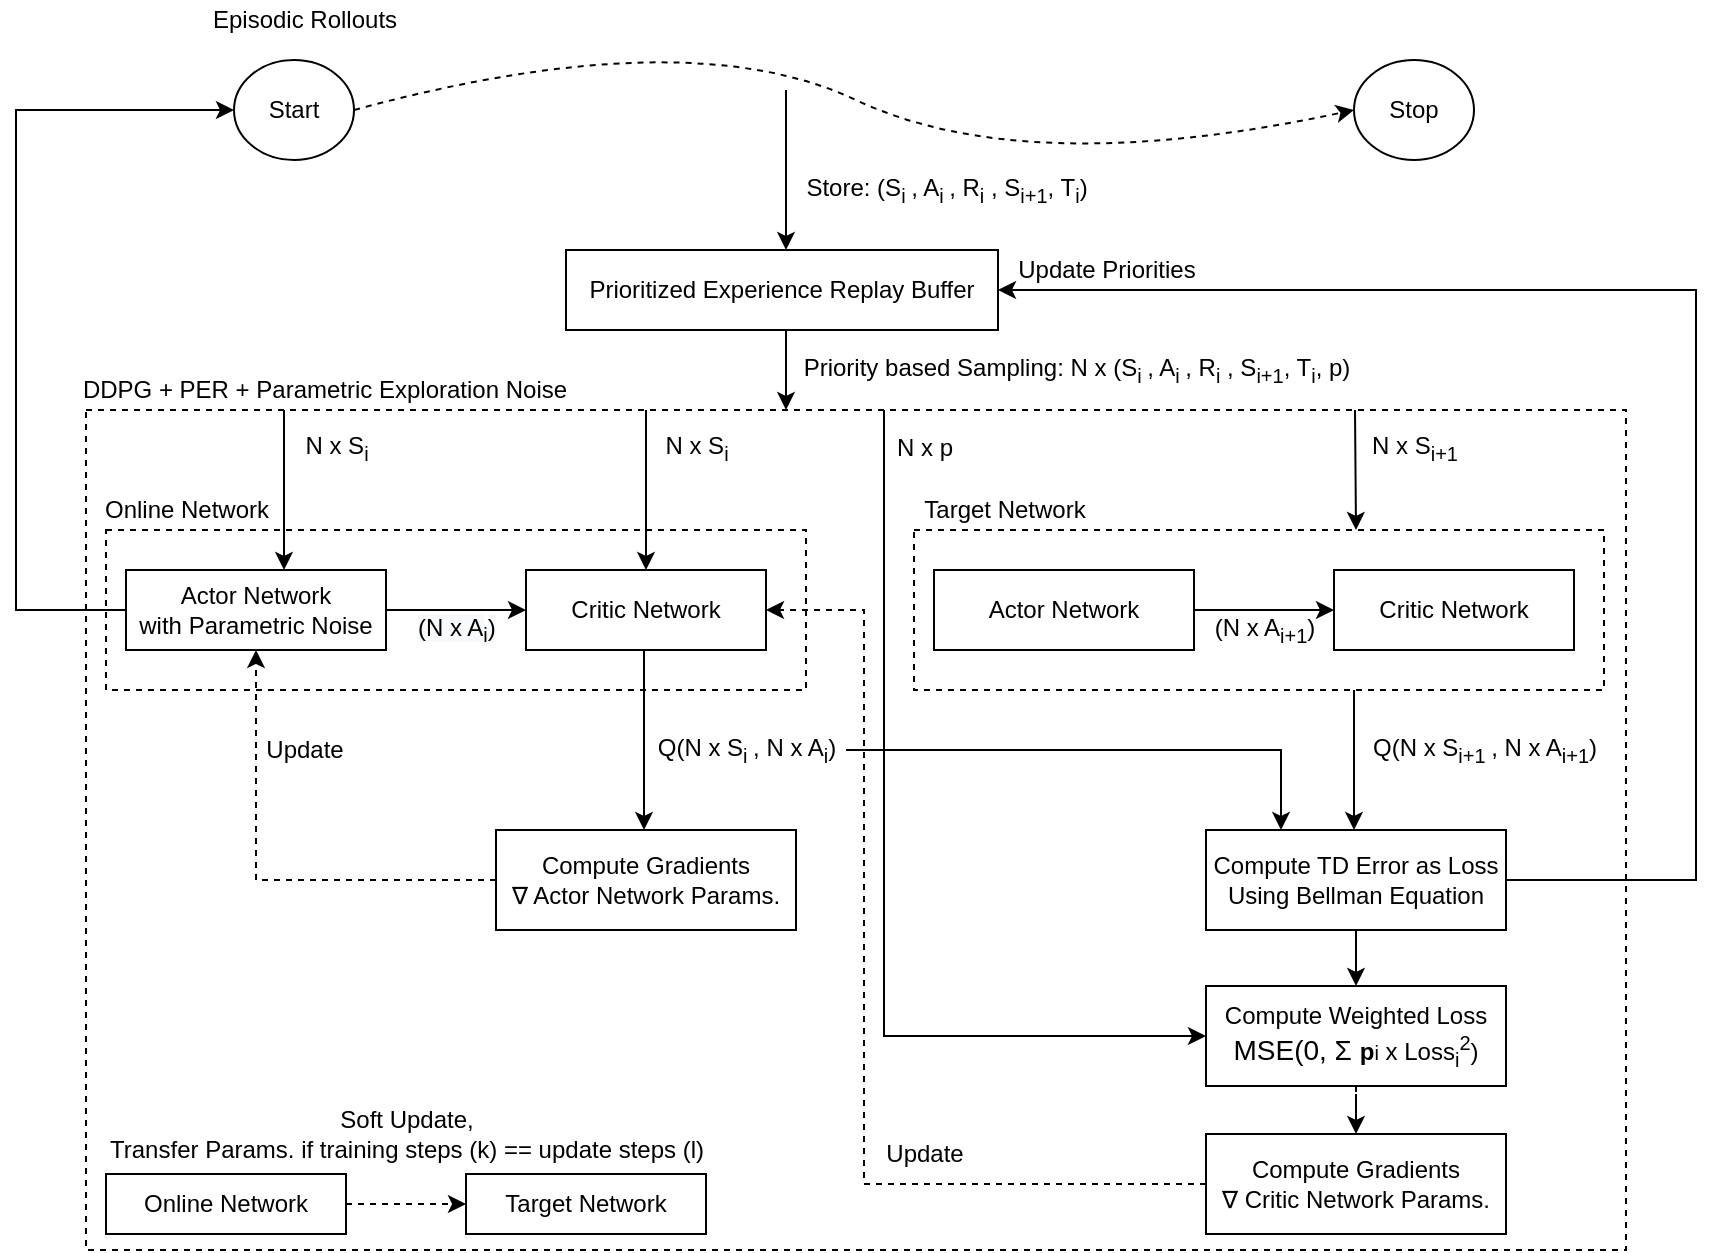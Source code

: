 <mxfile version="16.5.2" type="device"><diagram id="kTRMjmsaQn8JlxM7AO75" name="Page-1"><mxGraphModel dx="2031" dy="1123" grid="1" gridSize="10" guides="1" tooltips="1" connect="1" arrows="1" fold="1" page="1" pageScale="1" pageWidth="1169" pageHeight="827" math="0" shadow="0"><root><mxCell id="0"/><mxCell id="1" parent="0"/><mxCell id="9P8VMHmREc_Mkh1Rg7YN-19" value="" style="rounded=0;whiteSpace=wrap;html=1;dashed=1;" parent="1" vertex="1"><mxGeometry x="195" y="306" width="770" height="420" as="geometry"/></mxCell><mxCell id="9P8VMHmREc_Mkh1Rg7YN-13" value="" style="rounded=0;whiteSpace=wrap;html=1;dashed=1;" parent="1" vertex="1"><mxGeometry x="205" y="366" width="350" height="80" as="geometry"/></mxCell><mxCell id="9P8VMHmREc_Mkh1Rg7YN-2" value="Episodic Rollouts" style="text;html=1;align=center;verticalAlign=middle;resizable=0;points=[];autosize=1;strokeColor=none;fillColor=none;" parent="1" vertex="1"><mxGeometry x="249" y="101" width="110" height="20" as="geometry"/></mxCell><mxCell id="9P8VMHmREc_Mkh1Rg7YN-3" value="Start" style="ellipse;whiteSpace=wrap;html=1;" parent="1" vertex="1"><mxGeometry x="269" y="131" width="60" height="50" as="geometry"/></mxCell><mxCell id="9P8VMHmREc_Mkh1Rg7YN-4" value="Stop" style="ellipse;whiteSpace=wrap;html=1;" parent="1" vertex="1"><mxGeometry x="829" y="131" width="60" height="50" as="geometry"/></mxCell><mxCell id="9P8VMHmREc_Mkh1Rg7YN-5" value="" style="curved=1;endArrow=classic;html=1;rounded=0;entryX=0;entryY=0.5;entryDx=0;entryDy=0;exitX=1;exitY=0.5;exitDx=0;exitDy=0;dashed=1;" parent="1" source="9P8VMHmREc_Mkh1Rg7YN-3" target="9P8VMHmREc_Mkh1Rg7YN-4" edge="1"><mxGeometry width="50" height="50" relative="1" as="geometry"><mxPoint x="545" y="441" as="sourcePoint"/><mxPoint x="595" y="391" as="targetPoint"/><Array as="points"><mxPoint x="495" y="111"/><mxPoint x="665" y="191"/></Array></mxGeometry></mxCell><mxCell id="9P8VMHmREc_Mkh1Rg7YN-63" style="edgeStyle=orthogonalEdgeStyle;rounded=0;orthogonalLoop=1;jettySize=auto;html=1;entryX=0;entryY=0.5;entryDx=0;entryDy=0;fontSize=12;fontColor=#000000;" parent="1" target="9P8VMHmREc_Mkh1Rg7YN-44" edge="1"><mxGeometry relative="1" as="geometry"><mxPoint x="594" y="306" as="sourcePoint"/><Array as="points"><mxPoint x="594" y="619"/></Array></mxGeometry></mxCell><mxCell id="9P8VMHmREc_Mkh1Rg7YN-6" value="Prioritized Experience Replay Buffer" style="rounded=0;whiteSpace=wrap;html=1;" parent="1" vertex="1"><mxGeometry x="435" y="226" width="216" height="40" as="geometry"/></mxCell><mxCell id="9P8VMHmREc_Mkh1Rg7YN-7" value="" style="endArrow=classic;html=1;rounded=0;" parent="1" edge="1"><mxGeometry width="50" height="50" relative="1" as="geometry"><mxPoint x="545" y="146" as="sourcePoint"/><mxPoint x="545" y="226" as="targetPoint"/></mxGeometry></mxCell><mxCell id="9P8VMHmREc_Mkh1Rg7YN-8" value="Store: (S&lt;sub&gt;i &lt;/sub&gt;, A&lt;sub&gt;i&amp;nbsp;&lt;/sub&gt;, R&lt;sub&gt;i&lt;/sub&gt; , S&lt;sub&gt;i+1&lt;/sub&gt;, T&lt;sub&gt;i&lt;/sub&gt;)" style="text;html=1;align=center;verticalAlign=middle;resizable=0;points=[];autosize=1;strokeColor=none;fillColor=none;" parent="1" vertex="1"><mxGeometry x="545" y="186" width="160" height="20" as="geometry"/></mxCell><mxCell id="9P8VMHmREc_Mkh1Rg7YN-9" value="" style="endArrow=classic;html=1;rounded=0;" parent="1" edge="1"><mxGeometry width="50" height="50" relative="1" as="geometry"><mxPoint x="545" y="266" as="sourcePoint"/><mxPoint x="545" y="306" as="targetPoint"/></mxGeometry></mxCell><mxCell id="9P8VMHmREc_Mkh1Rg7YN-10" value="Priority based Sampling: N x (S&lt;sub&gt;i &lt;/sub&gt;, A&lt;sub&gt;i&amp;nbsp;&lt;/sub&gt;, R&lt;sub&gt;i&lt;/sub&gt; , S&lt;sub&gt;i+1&lt;/sub&gt;, T&lt;sub&gt;i&lt;/sub&gt;, p)" style="text;html=1;align=center;verticalAlign=middle;resizable=0;points=[];autosize=1;strokeColor=none;fillColor=none;" parent="1" vertex="1"><mxGeometry x="545" y="276" width="290" height="20" as="geometry"/></mxCell><mxCell id="9P8VMHmREc_Mkh1Rg7YN-30" style="edgeStyle=orthogonalEdgeStyle;rounded=0;orthogonalLoop=1;jettySize=auto;html=1;exitX=1;exitY=0.5;exitDx=0;exitDy=0;" parent="1" source="9P8VMHmREc_Mkh1Rg7YN-11" target="9P8VMHmREc_Mkh1Rg7YN-12" edge="1"><mxGeometry relative="1" as="geometry"/></mxCell><mxCell id="Rht7CfVV_jIbEI_AUJKI-2" style="edgeStyle=orthogonalEdgeStyle;rounded=0;orthogonalLoop=1;jettySize=auto;html=1;exitX=0;exitY=0.5;exitDx=0;exitDy=0;entryX=0;entryY=0.5;entryDx=0;entryDy=0;" edge="1" parent="1" source="9P8VMHmREc_Mkh1Rg7YN-11" target="9P8VMHmREc_Mkh1Rg7YN-3"><mxGeometry relative="1" as="geometry"><Array as="points"><mxPoint x="160" y="406"/><mxPoint x="160" y="156"/></Array></mxGeometry></mxCell><mxCell id="9P8VMHmREc_Mkh1Rg7YN-11" value="Actor Network&lt;br&gt;with Parametric Noise" style="rounded=0;whiteSpace=wrap;html=1;" parent="1" vertex="1"><mxGeometry x="215" y="386" width="130" height="40" as="geometry"/></mxCell><mxCell id="9P8VMHmREc_Mkh1Rg7YN-12" value="Critic Network" style="rounded=0;whiteSpace=wrap;html=1;" parent="1" vertex="1"><mxGeometry x="415" y="386" width="120" height="40" as="geometry"/></mxCell><mxCell id="9P8VMHmREc_Mkh1Rg7YN-14" value="Online Network" style="text;html=1;align=center;verticalAlign=middle;resizable=0;points=[];autosize=1;strokeColor=none;fillColor=none;" parent="1" vertex="1"><mxGeometry x="195" y="346" width="100" height="20" as="geometry"/></mxCell><mxCell id="9P8VMHmREc_Mkh1Rg7YN-18" value="Target Network" style="text;html=1;align=center;verticalAlign=middle;resizable=0;points=[];autosize=1;strokeColor=none;fillColor=none;" parent="1" vertex="1"><mxGeometry x="604" y="346" width="100" height="20" as="geometry"/></mxCell><mxCell id="9P8VMHmREc_Mkh1Rg7YN-20" value="" style="endArrow=classic;html=1;rounded=0;" parent="1" edge="1"><mxGeometry width="50" height="50" relative="1" as="geometry"><mxPoint x="294" y="306" as="sourcePoint"/><mxPoint x="294" y="386" as="targetPoint"/></mxGeometry></mxCell><mxCell id="9P8VMHmREc_Mkh1Rg7YN-21" value="" style="endArrow=classic;html=1;rounded=0;entryX=0.5;entryY=0;entryDx=0;entryDy=0;" parent="1" target="9P8VMHmREc_Mkh1Rg7YN-12" edge="1"><mxGeometry width="50" height="50" relative="1" as="geometry"><mxPoint x="475" y="306" as="sourcePoint"/><mxPoint x="475" y="386" as="targetPoint"/></mxGeometry></mxCell><mxCell id="9P8VMHmREc_Mkh1Rg7YN-23" value="" style="endArrow=classic;html=1;rounded=0;" parent="1" edge="1"><mxGeometry width="50" height="50" relative="1" as="geometry"><mxPoint x="829.5" y="306" as="sourcePoint"/><mxPoint x="830" y="366" as="targetPoint"/></mxGeometry></mxCell><mxCell id="9P8VMHmREc_Mkh1Rg7YN-24" value="N x S&lt;sub&gt;i&lt;/sub&gt;" style="text;html=1;align=center;verticalAlign=middle;resizable=0;points=[];autosize=1;strokeColor=none;fillColor=none;" parent="1" vertex="1"><mxGeometry x="295" y="315" width="50" height="20" as="geometry"/></mxCell><mxCell id="9P8VMHmREc_Mkh1Rg7YN-25" value="N x S&lt;sub&gt;i&lt;/sub&gt;" style="text;html=1;align=center;verticalAlign=middle;resizable=0;points=[];autosize=1;strokeColor=none;fillColor=none;" parent="1" vertex="1"><mxGeometry x="475" y="315" width="50" height="20" as="geometry"/></mxCell><mxCell id="9P8VMHmREc_Mkh1Rg7YN-27" value="N x S&lt;sub&gt;i+1&lt;/sub&gt;" style="text;html=1;align=center;verticalAlign=middle;resizable=0;points=[];autosize=1;strokeColor=none;fillColor=none;" parent="1" vertex="1"><mxGeometry x="829" y="315" width="60" height="20" as="geometry"/></mxCell><mxCell id="9P8VMHmREc_Mkh1Rg7YN-32" value="" style="endArrow=classic;html=1;rounded=0;" parent="1" edge="1"><mxGeometry width="50" height="50" relative="1" as="geometry"><mxPoint x="474" y="426" as="sourcePoint"/><mxPoint x="474" y="516" as="targetPoint"/></mxGeometry></mxCell><mxCell id="9P8VMHmREc_Mkh1Rg7YN-42" style="edgeStyle=orthogonalEdgeStyle;rounded=0;orthogonalLoop=1;jettySize=auto;html=1;entryX=0.25;entryY=0;entryDx=0;entryDy=0;fontSize=12;fontColor=#000000;" parent="1" source="9P8VMHmREc_Mkh1Rg7YN-33" target="9P8VMHmREc_Mkh1Rg7YN-41" edge="1"><mxGeometry relative="1" as="geometry"/></mxCell><mxCell id="9P8VMHmREc_Mkh1Rg7YN-33" value="Q(N x S&lt;sub&gt;i&amp;nbsp;&lt;/sub&gt;, N x A&lt;sub&gt;i&lt;/sub&gt;)" style="text;html=1;align=center;verticalAlign=middle;resizable=0;points=[];autosize=1;strokeColor=none;fillColor=none;" parent="1" vertex="1"><mxGeometry x="475" y="466" width="100" height="20" as="geometry"/></mxCell><mxCell id="9P8VMHmREc_Mkh1Rg7YN-35" style="edgeStyle=orthogonalEdgeStyle;rounded=0;orthogonalLoop=1;jettySize=auto;html=1;entryX=0.5;entryY=1;entryDx=0;entryDy=0;fontSize=12;fontColor=#000000;dashed=1;" parent="1" source="9P8VMHmREc_Mkh1Rg7YN-34" target="9P8VMHmREc_Mkh1Rg7YN-11" edge="1"><mxGeometry relative="1" as="geometry"/></mxCell><mxCell id="9P8VMHmREc_Mkh1Rg7YN-34" value="Compute Gradients&lt;br&gt;&lt;span style=&quot;font-family: &amp;#34;arial&amp;#34; , sans-serif ; text-align: left&quot;&gt;&lt;font style=&quot;font-size: 12px&quot;&gt;∇ Actor Network Params.&lt;/font&gt;&lt;/span&gt;" style="rounded=0;whiteSpace=wrap;html=1;" parent="1" vertex="1"><mxGeometry x="400" y="516" width="150" height="50" as="geometry"/></mxCell><mxCell id="9P8VMHmREc_Mkh1Rg7YN-36" value="Update" style="text;html=1;align=center;verticalAlign=middle;resizable=0;points=[];autosize=1;strokeColor=none;fillColor=none;fontSize=12;fontColor=#000000;" parent="1" vertex="1"><mxGeometry x="279" y="466" width="50" height="20" as="geometry"/></mxCell><mxCell id="9P8VMHmREc_Mkh1Rg7YN-39" value="" style="endArrow=classic;html=1;rounded=0;" parent="1" edge="1"><mxGeometry width="50" height="50" relative="1" as="geometry"><mxPoint x="829" y="446" as="sourcePoint"/><mxPoint x="829" y="516" as="targetPoint"/></mxGeometry></mxCell><mxCell id="9P8VMHmREc_Mkh1Rg7YN-40" value="Q(N x S&lt;sub&gt;i+1&amp;nbsp;&lt;/sub&gt;, N x A&lt;sub&gt;i+1&lt;/sub&gt;)" style="text;html=1;align=center;verticalAlign=middle;resizable=0;points=[];autosize=1;strokeColor=none;fillColor=none;" parent="1" vertex="1"><mxGeometry x="829" y="466" width="130" height="20" as="geometry"/></mxCell><mxCell id="9P8VMHmREc_Mkh1Rg7YN-45" style="edgeStyle=orthogonalEdgeStyle;rounded=0;orthogonalLoop=1;jettySize=auto;html=1;fontSize=12;fontColor=#000000;" parent="1" source="9P8VMHmREc_Mkh1Rg7YN-41" target="9P8VMHmREc_Mkh1Rg7YN-44" edge="1"><mxGeometry relative="1" as="geometry"/></mxCell><mxCell id="Rht7CfVV_jIbEI_AUJKI-1" style="edgeStyle=orthogonalEdgeStyle;rounded=0;orthogonalLoop=1;jettySize=auto;html=1;entryX=1;entryY=0.5;entryDx=0;entryDy=0;" edge="1" parent="1" source="9P8VMHmREc_Mkh1Rg7YN-41" target="9P8VMHmREc_Mkh1Rg7YN-6"><mxGeometry relative="1" as="geometry"><Array as="points"><mxPoint x="1000" y="541"/><mxPoint x="1000" y="246"/></Array></mxGeometry></mxCell><mxCell id="9P8VMHmREc_Mkh1Rg7YN-41" value="Compute TD Error as Loss&lt;br&gt;Using Bellman Equation" style="rounded=0;whiteSpace=wrap;html=1;" parent="1" vertex="1"><mxGeometry x="755" y="516" width="150" height="50" as="geometry"/></mxCell><mxCell id="9P8VMHmREc_Mkh1Rg7YN-43" value="DDPG + PER + Parametric Exploration Noise" style="text;html=1;align=center;verticalAlign=middle;resizable=0;points=[];autosize=1;strokeColor=none;fillColor=none;fontSize=12;fontColor=#000000;" parent="1" vertex="1"><mxGeometry x="184" y="286" width="260" height="20" as="geometry"/></mxCell><mxCell id="9P8VMHmREc_Mkh1Rg7YN-54" style="edgeStyle=orthogonalEdgeStyle;rounded=0;orthogonalLoop=1;jettySize=auto;html=1;entryX=0.5;entryY=0;entryDx=0;entryDy=0;dashed=1;fontSize=12;fontColor=#000000;" parent="1" source="9P8VMHmREc_Mkh1Rg7YN-44" target="9P8VMHmREc_Mkh1Rg7YN-52" edge="1"><mxGeometry relative="1" as="geometry"/></mxCell><mxCell id="9P8VMHmREc_Mkh1Rg7YN-44" value="Compute Weighted Loss&lt;br&gt;&lt;span style=&quot;font-family: &amp;#34;arial&amp;#34; , sans-serif ; font-size: 14px ; text-align: left&quot;&gt;MSE(0, Σ&lt;/span&gt;&lt;b style=&quot;font-family: &amp;#34;arial&amp;#34; , sans-serif ; font-size: 14px ; text-align: left&quot;&gt;&amp;nbsp;&lt;/b&gt;&lt;b style=&quot;font-family: &amp;#34;arial&amp;#34; , sans-serif ; text-align: left&quot;&gt;p&lt;/b&gt;&lt;span style=&quot;font-size: 10px&quot;&gt;i&lt;/span&gt;&amp;nbsp;x Loss&lt;sub&gt;i&lt;/sub&gt;&lt;sup&gt;2&lt;/sup&gt;)" style="rounded=0;whiteSpace=wrap;html=1;" parent="1" vertex="1"><mxGeometry x="755" y="594" width="150" height="50" as="geometry"/></mxCell><mxCell id="9P8VMHmREc_Mkh1Rg7YN-47" value="Update" style="text;html=1;align=center;verticalAlign=middle;resizable=0;points=[];autosize=1;strokeColor=none;fillColor=none;fontSize=12;fontColor=#000000;" parent="1" vertex="1"><mxGeometry x="589" y="668" width="50" height="20" as="geometry"/></mxCell><mxCell id="9P8VMHmREc_Mkh1Rg7YN-50" style="edgeStyle=orthogonalEdgeStyle;rounded=0;orthogonalLoop=1;jettySize=auto;html=1;entryX=0;entryY=0.5;entryDx=0;entryDy=0;fontSize=12;fontColor=#000000;dashed=1;" parent="1" source="9P8VMHmREc_Mkh1Rg7YN-48" target="9P8VMHmREc_Mkh1Rg7YN-49" edge="1"><mxGeometry relative="1" as="geometry"/></mxCell><mxCell id="9P8VMHmREc_Mkh1Rg7YN-48" value="Online Network" style="rounded=0;whiteSpace=wrap;html=1;labelBackgroundColor=none;fontSize=12;fontColor=#000000;" parent="1" vertex="1"><mxGeometry x="205" y="688" width="120" height="30" as="geometry"/></mxCell><mxCell id="9P8VMHmREc_Mkh1Rg7YN-49" value="Target Network" style="rounded=0;whiteSpace=wrap;html=1;labelBackgroundColor=none;fontSize=12;fontColor=#000000;" parent="1" vertex="1"><mxGeometry x="385" y="688" width="120" height="30" as="geometry"/></mxCell><mxCell id="9P8VMHmREc_Mkh1Rg7YN-51" value="Soft Update,&lt;br&gt;Transfer Params. if training steps (k) == update steps (l)" style="text;html=1;align=center;verticalAlign=middle;resizable=0;points=[];autosize=1;strokeColor=none;fillColor=none;fontSize=12;fontColor=#000000;" parent="1" vertex="1"><mxGeometry x="200" y="653" width="310" height="30" as="geometry"/></mxCell><mxCell id="9P8VMHmREc_Mkh1Rg7YN-53" style="edgeStyle=orthogonalEdgeStyle;rounded=0;orthogonalLoop=1;jettySize=auto;html=1;entryX=1;entryY=0.5;entryDx=0;entryDy=0;fontSize=12;fontColor=#000000;dashed=1;" parent="1" source="9P8VMHmREc_Mkh1Rg7YN-52" target="9P8VMHmREc_Mkh1Rg7YN-12" edge="1"><mxGeometry relative="1" as="geometry"><Array as="points"><mxPoint x="584" y="693"/><mxPoint x="584" y="406"/></Array></mxGeometry></mxCell><mxCell id="9P8VMHmREc_Mkh1Rg7YN-52" value="Compute Gradients&lt;br&gt;&lt;span style=&quot;font-family: &amp;#34;arial&amp;#34; , sans-serif ; text-align: left&quot;&gt;&lt;font style=&quot;font-size: 12px&quot;&gt;∇ Critic Network Params.&lt;/font&gt;&lt;/span&gt;" style="rounded=0;whiteSpace=wrap;html=1;" parent="1" vertex="1"><mxGeometry x="755" y="668" width="150" height="50" as="geometry"/></mxCell><mxCell id="9P8VMHmREc_Mkh1Rg7YN-56" value="Update Priorities" style="text;html=1;align=center;verticalAlign=middle;resizable=0;points=[];autosize=1;strokeColor=none;fillColor=none;fontSize=12;fontColor=#000000;" parent="1" vertex="1"><mxGeometry x="655" y="226" width="100" height="20" as="geometry"/></mxCell><mxCell id="9P8VMHmREc_Mkh1Rg7YN-57" value="" style="rounded=0;whiteSpace=wrap;html=1;dashed=1;" parent="1" vertex="1"><mxGeometry x="609" y="366" width="345" height="80" as="geometry"/></mxCell><mxCell id="9P8VMHmREc_Mkh1Rg7YN-60" style="edgeStyle=orthogonalEdgeStyle;rounded=0;orthogonalLoop=1;jettySize=auto;html=1;exitX=1;exitY=0.5;exitDx=0;exitDy=0;entryX=0;entryY=0.5;entryDx=0;entryDy=0;fontSize=12;fontColor=#000000;" parent="1" source="9P8VMHmREc_Mkh1Rg7YN-58" target="9P8VMHmREc_Mkh1Rg7YN-59" edge="1"><mxGeometry relative="1" as="geometry"/></mxCell><mxCell id="9P8VMHmREc_Mkh1Rg7YN-58" value="Actor Network" style="rounded=0;whiteSpace=wrap;html=1;" parent="1" vertex="1"><mxGeometry x="619" y="386" width="130" height="40" as="geometry"/></mxCell><mxCell id="9P8VMHmREc_Mkh1Rg7YN-59" value="Critic Network" style="rounded=0;whiteSpace=wrap;html=1;" parent="1" vertex="1"><mxGeometry x="819" y="386" width="120" height="40" as="geometry"/></mxCell><mxCell id="9P8VMHmREc_Mkh1Rg7YN-61" value="(N x A&lt;sub&gt;i+1&lt;/sub&gt;)" style="text;html=1;align=center;verticalAlign=middle;resizable=0;points=[];autosize=1;strokeColor=none;fillColor=none;fontSize=12;fontColor=#000000;" parent="1" vertex="1"><mxGeometry x="749" y="406" width="70" height="20" as="geometry"/></mxCell><mxCell id="9P8VMHmREc_Mkh1Rg7YN-62" value="&lt;span style=&quot;color: rgb(0 , 0 , 0) ; font-family: &amp;#34;helvetica&amp;#34; ; font-size: 12px ; font-style: normal ; font-weight: 400 ; letter-spacing: normal ; text-align: center ; text-indent: 0px ; text-transform: none ; word-spacing: 0px ; background-color: rgb(248 , 249 , 250) ; display: inline ; float: none&quot;&gt;(N x A&lt;/span&gt;&lt;sub style=&quot;color: rgb(0 , 0 , 0) ; font-family: &amp;#34;helvetica&amp;#34; ; font-style: normal ; font-weight: 400 ; letter-spacing: normal ; text-align: center ; text-indent: 0px ; text-transform: none ; word-spacing: 0px ; background-color: rgb(248 , 249 , 250)&quot;&gt;i&lt;/sub&gt;&lt;span style=&quot;color: rgb(0 , 0 , 0) ; font-family: &amp;#34;helvetica&amp;#34; ; font-size: 12px ; font-style: normal ; font-weight: 400 ; letter-spacing: normal ; text-align: center ; text-indent: 0px ; text-transform: none ; word-spacing: 0px ; background-color: rgb(248 , 249 , 250) ; display: inline ; float: none&quot;&gt;)&lt;/span&gt;" style="text;whiteSpace=wrap;html=1;fontSize=12;fontColor=#000000;" parent="1" vertex="1"><mxGeometry x="359" y="401" width="70" height="30" as="geometry"/></mxCell><mxCell id="9P8VMHmREc_Mkh1Rg7YN-64" value="N x p" style="text;html=1;align=center;verticalAlign=middle;resizable=0;points=[];autosize=1;strokeColor=none;fillColor=none;fontSize=12;fontColor=#000000;" parent="1" vertex="1"><mxGeometry x="594" y="315" width="40" height="20" as="geometry"/></mxCell></root></mxGraphModel></diagram></mxfile>